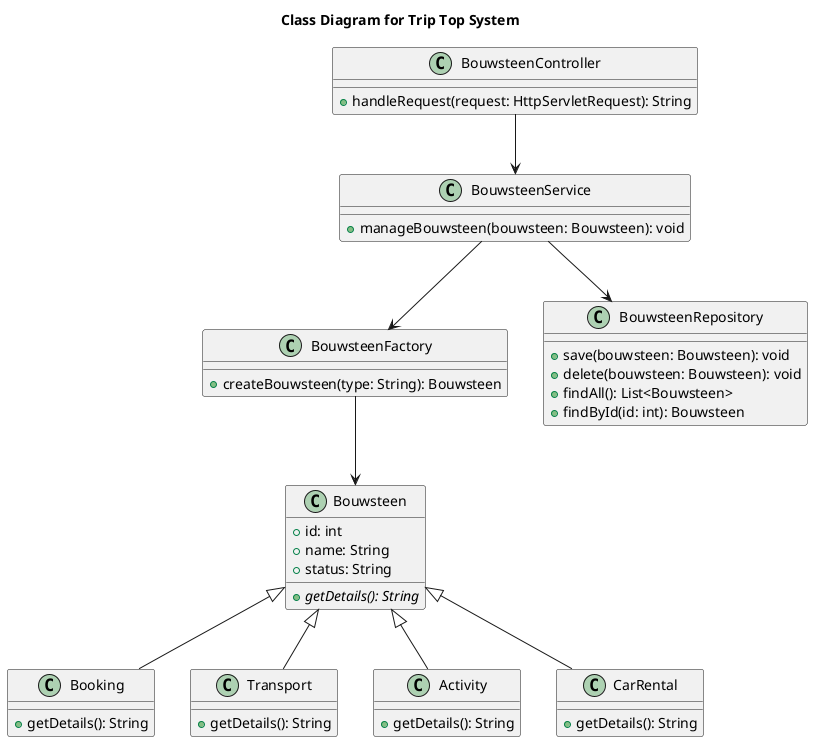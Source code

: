 @startuml
title Class Diagram for Trip Top System

class BouwsteenController {
    +handleRequest(request: HttpServletRequest): String
}

class BouwsteenFactory {
    +createBouwsteen(type: String): Bouwsteen
}

class Bouwsteen {
    +id: int
    +name: String
    +status: String
    {abstract} +getDetails(): String
}

class Booking extends Bouwsteen {
    +getDetails(): String
}

class Transport extends Bouwsteen {
    +getDetails(): String
}

class Activity extends Bouwsteen {
    +getDetails(): String
}

class CarRental extends Bouwsteen {
    +getDetails(): String
}

class BouwsteenRepository {
    +save(bouwsteen: Bouwsteen): void
    +delete(bouwsteen: Bouwsteen): void
    +findAll(): List<Bouwsteen>
    +findById(id: int): Bouwsteen
}

class BouwsteenService {
    +manageBouwsteen(bouwsteen: Bouwsteen): void
}

BouwsteenController --> BouwsteenService
BouwsteenService --> BouwsteenFactory
BouwsteenService --> BouwsteenRepository
BouwsteenFactory --> Bouwsteen

@enduml